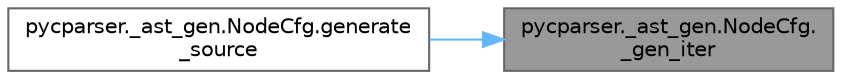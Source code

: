 digraph "pycparser._ast_gen.NodeCfg._gen_iter"
{
 // LATEX_PDF_SIZE
  bgcolor="transparent";
  edge [fontname=Helvetica,fontsize=10,labelfontname=Helvetica,labelfontsize=10];
  node [fontname=Helvetica,fontsize=10,shape=box,height=0.2,width=0.4];
  rankdir="RL";
  Node1 [id="Node000001",label="pycparser._ast_gen.NodeCfg.\l_gen_iter",height=0.2,width=0.4,color="gray40", fillcolor="grey60", style="filled", fontcolor="black",tooltip=" "];
  Node1 -> Node2 [id="edge1_Node000001_Node000002",dir="back",color="steelblue1",style="solid",tooltip=" "];
  Node2 [id="Node000002",label="pycparser._ast_gen.NodeCfg.generate\l_source",height=0.2,width=0.4,color="grey40", fillcolor="white", style="filled",URL="$classpycparser_1_1__ast__gen_1_1_node_cfg.html#a528e29e939e82b26341b82c7979c84c6",tooltip=" "];
}

